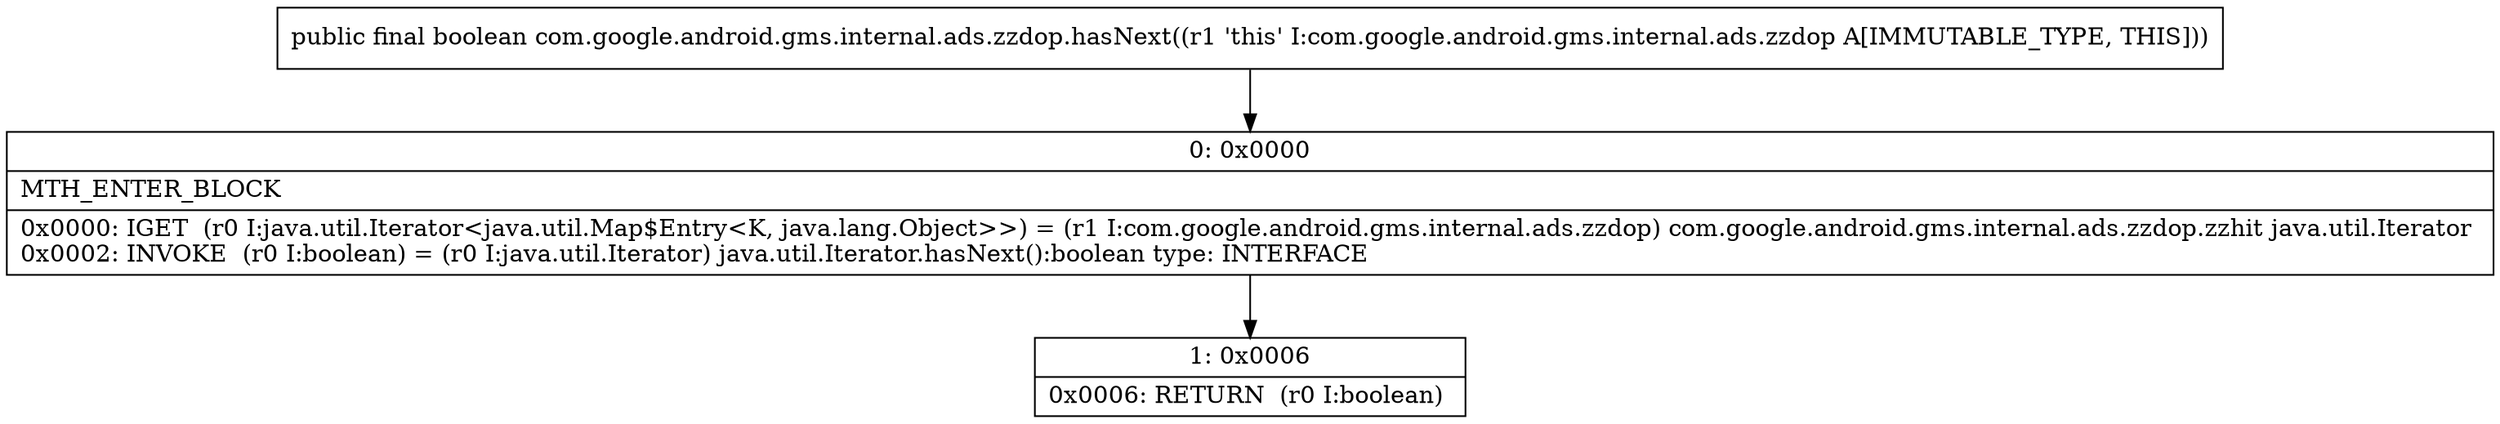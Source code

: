 digraph "CFG forcom.google.android.gms.internal.ads.zzdop.hasNext()Z" {
Node_0 [shape=record,label="{0\:\ 0x0000|MTH_ENTER_BLOCK\l|0x0000: IGET  (r0 I:java.util.Iterator\<java.util.Map$Entry\<K, java.lang.Object\>\>) = (r1 I:com.google.android.gms.internal.ads.zzdop) com.google.android.gms.internal.ads.zzdop.zzhit java.util.Iterator \l0x0002: INVOKE  (r0 I:boolean) = (r0 I:java.util.Iterator) java.util.Iterator.hasNext():boolean type: INTERFACE \l}"];
Node_1 [shape=record,label="{1\:\ 0x0006|0x0006: RETURN  (r0 I:boolean) \l}"];
MethodNode[shape=record,label="{public final boolean com.google.android.gms.internal.ads.zzdop.hasNext((r1 'this' I:com.google.android.gms.internal.ads.zzdop A[IMMUTABLE_TYPE, THIS])) }"];
MethodNode -> Node_0;
Node_0 -> Node_1;
}

